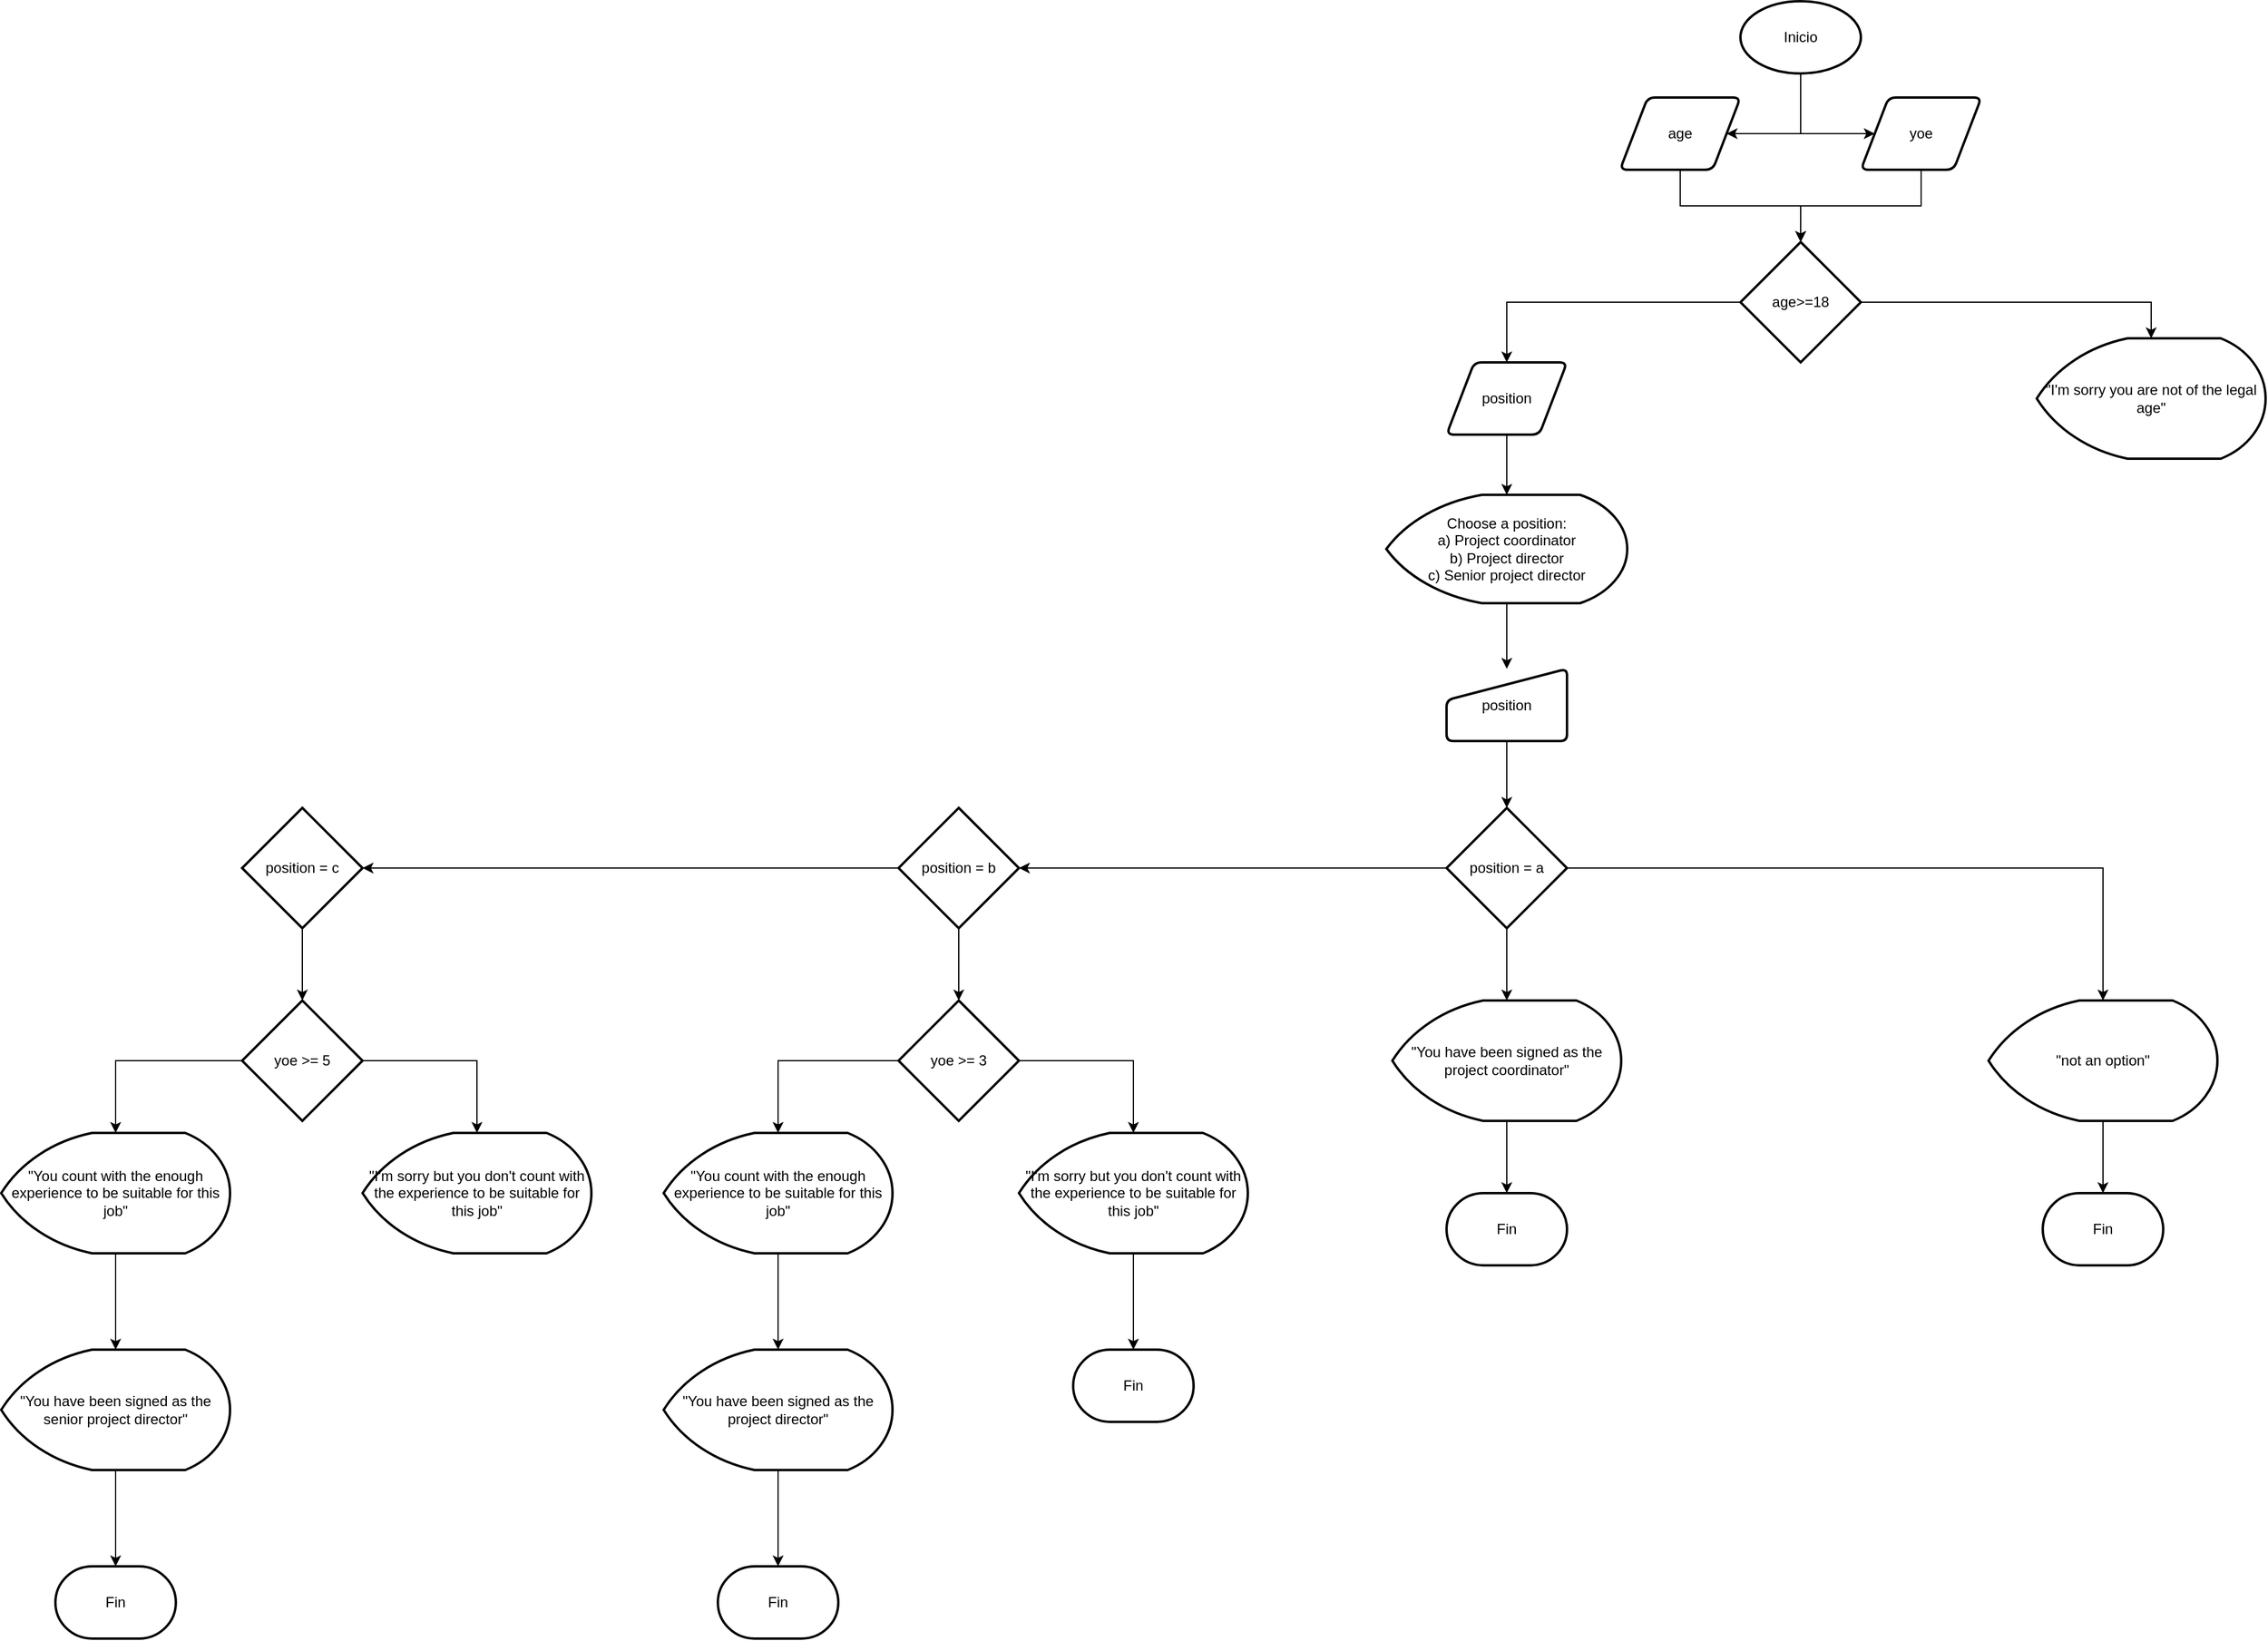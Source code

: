 <mxfile version="24.3.1" type="github">
  <diagram name="Página-1" id="qHByCI_oOd1BM1nPVXAe">
    <mxGraphModel dx="6054" dy="3369" grid="1" gridSize="10" guides="1" tooltips="1" connect="1" arrows="1" fold="1" page="1" pageScale="1" pageWidth="827" pageHeight="1169" math="0" shadow="0">
      <root>
        <mxCell id="0" />
        <mxCell id="1" parent="0" />
        <mxCell id="8nQwxZtRw9ShtPLcvWPL-18" style="edgeStyle=orthogonalEdgeStyle;rounded=0;orthogonalLoop=1;jettySize=auto;html=1;entryX=1;entryY=0.5;entryDx=0;entryDy=0;" edge="1" parent="1" source="8nQwxZtRw9ShtPLcvWPL-5" target="8nQwxZtRw9ShtPLcvWPL-16">
          <mxGeometry relative="1" as="geometry">
            <Array as="points">
              <mxPoint x="414" y="110" />
            </Array>
          </mxGeometry>
        </mxCell>
        <mxCell id="8nQwxZtRw9ShtPLcvWPL-19" style="edgeStyle=orthogonalEdgeStyle;rounded=0;orthogonalLoop=1;jettySize=auto;html=1;entryX=0;entryY=0.5;entryDx=0;entryDy=0;" edge="1" parent="1" source="8nQwxZtRw9ShtPLcvWPL-5" target="8nQwxZtRw9ShtPLcvWPL-17">
          <mxGeometry relative="1" as="geometry">
            <Array as="points">
              <mxPoint x="414" y="110" />
            </Array>
          </mxGeometry>
        </mxCell>
        <mxCell id="8nQwxZtRw9ShtPLcvWPL-5" value="Inicio" style="strokeWidth=2;html=1;shape=mxgraph.flowchart.start_1;whiteSpace=wrap;" vertex="1" parent="1">
          <mxGeometry x="364" width="100" height="60" as="geometry" />
        </mxCell>
        <mxCell id="8nQwxZtRw9ShtPLcvWPL-16" value="age" style="shape=parallelogram;html=1;strokeWidth=2;perimeter=parallelogramPerimeter;whiteSpace=wrap;rounded=1;arcSize=12;size=0.23;" vertex="1" parent="1">
          <mxGeometry x="264" y="80" width="100" height="60" as="geometry" />
        </mxCell>
        <mxCell id="8nQwxZtRw9ShtPLcvWPL-17" value="yoe" style="shape=parallelogram;html=1;strokeWidth=2;perimeter=parallelogramPerimeter;whiteSpace=wrap;rounded=1;arcSize=12;size=0.23;" vertex="1" parent="1">
          <mxGeometry x="464" y="80" width="100" height="60" as="geometry" />
        </mxCell>
        <mxCell id="8nQwxZtRw9ShtPLcvWPL-26" style="edgeStyle=orthogonalEdgeStyle;rounded=0;orthogonalLoop=1;jettySize=auto;html=1;entryX=0.5;entryY=0;entryDx=0;entryDy=0;" edge="1" parent="1" source="8nQwxZtRw9ShtPLcvWPL-20" target="8nQwxZtRw9ShtPLcvWPL-25">
          <mxGeometry relative="1" as="geometry" />
        </mxCell>
        <mxCell id="8nQwxZtRw9ShtPLcvWPL-20" value="age&amp;gt;=18" style="strokeWidth=2;html=1;shape=mxgraph.flowchart.decision;whiteSpace=wrap;" vertex="1" parent="1">
          <mxGeometry x="364" y="200" width="100" height="100" as="geometry" />
        </mxCell>
        <mxCell id="8nQwxZtRw9ShtPLcvWPL-21" style="edgeStyle=orthogonalEdgeStyle;rounded=0;orthogonalLoop=1;jettySize=auto;html=1;entryX=0.5;entryY=0;entryDx=0;entryDy=0;entryPerimeter=0;" edge="1" parent="1" source="8nQwxZtRw9ShtPLcvWPL-16" target="8nQwxZtRw9ShtPLcvWPL-20">
          <mxGeometry relative="1" as="geometry" />
        </mxCell>
        <mxCell id="8nQwxZtRw9ShtPLcvWPL-23" style="edgeStyle=orthogonalEdgeStyle;rounded=0;orthogonalLoop=1;jettySize=auto;html=1;entryX=0.5;entryY=0;entryDx=0;entryDy=0;entryPerimeter=0;" edge="1" parent="1" source="8nQwxZtRw9ShtPLcvWPL-17" target="8nQwxZtRw9ShtPLcvWPL-20">
          <mxGeometry relative="1" as="geometry" />
        </mxCell>
        <mxCell id="8nQwxZtRw9ShtPLcvWPL-25" value="position" style="shape=parallelogram;html=1;strokeWidth=2;perimeter=parallelogramPerimeter;whiteSpace=wrap;rounded=1;arcSize=12;size=0.23;" vertex="1" parent="1">
          <mxGeometry x="120" y="300" width="100" height="60" as="geometry" />
        </mxCell>
        <mxCell id="8nQwxZtRw9ShtPLcvWPL-30" value="" style="edgeStyle=orthogonalEdgeStyle;rounded=0;orthogonalLoop=1;jettySize=auto;html=1;" edge="1" parent="1" source="8nQwxZtRw9ShtPLcvWPL-27" target="8nQwxZtRw9ShtPLcvWPL-29">
          <mxGeometry relative="1" as="geometry" />
        </mxCell>
        <mxCell id="8nQwxZtRw9ShtPLcvWPL-27" value="&lt;div&gt;Choose a position:&lt;/div&gt;&lt;div&gt;a) Project coordinator&lt;/div&gt;&lt;div&gt;b) Project director&lt;/div&gt;&lt;div&gt;c) Senior project director&lt;br&gt;&lt;/div&gt;" style="strokeWidth=2;html=1;shape=mxgraph.flowchart.display;whiteSpace=wrap;" vertex="1" parent="1">
          <mxGeometry x="70" y="410" width="200" height="90" as="geometry" />
        </mxCell>
        <mxCell id="8nQwxZtRw9ShtPLcvWPL-28" style="edgeStyle=orthogonalEdgeStyle;rounded=0;orthogonalLoop=1;jettySize=auto;html=1;entryX=0.5;entryY=0;entryDx=0;entryDy=0;entryPerimeter=0;" edge="1" parent="1" source="8nQwxZtRw9ShtPLcvWPL-25" target="8nQwxZtRw9ShtPLcvWPL-27">
          <mxGeometry relative="1" as="geometry" />
        </mxCell>
        <mxCell id="8nQwxZtRw9ShtPLcvWPL-32" value="" style="edgeStyle=orthogonalEdgeStyle;rounded=0;orthogonalLoop=1;jettySize=auto;html=1;" edge="1" parent="1" source="8nQwxZtRw9ShtPLcvWPL-29" target="8nQwxZtRw9ShtPLcvWPL-31">
          <mxGeometry relative="1" as="geometry" />
        </mxCell>
        <mxCell id="8nQwxZtRw9ShtPLcvWPL-29" value="position" style="html=1;strokeWidth=2;shape=manualInput;whiteSpace=wrap;rounded=1;size=26;arcSize=11;" vertex="1" parent="1">
          <mxGeometry x="120" y="554.5" width="100" height="60" as="geometry" />
        </mxCell>
        <mxCell id="8nQwxZtRw9ShtPLcvWPL-34" value="" style="edgeStyle=orthogonalEdgeStyle;rounded=0;orthogonalLoop=1;jettySize=auto;html=1;" edge="1" parent="1" source="8nQwxZtRw9ShtPLcvWPL-31" target="8nQwxZtRw9ShtPLcvWPL-33">
          <mxGeometry relative="1" as="geometry" />
        </mxCell>
        <mxCell id="8nQwxZtRw9ShtPLcvWPL-54" value="" style="edgeStyle=orthogonalEdgeStyle;rounded=0;orthogonalLoop=1;jettySize=auto;html=1;" edge="1" parent="1" source="8nQwxZtRw9ShtPLcvWPL-31" target="8nQwxZtRw9ShtPLcvWPL-53">
          <mxGeometry relative="1" as="geometry" />
        </mxCell>
        <mxCell id="8nQwxZtRw9ShtPLcvWPL-31" value="position = a" style="strokeWidth=2;html=1;shape=mxgraph.flowchart.decision;whiteSpace=wrap;" vertex="1" parent="1">
          <mxGeometry x="120" y="670" width="100" height="100" as="geometry" />
        </mxCell>
        <mxCell id="8nQwxZtRw9ShtPLcvWPL-36" value="" style="edgeStyle=orthogonalEdgeStyle;rounded=0;orthogonalLoop=1;jettySize=auto;html=1;" edge="1" parent="1" source="8nQwxZtRw9ShtPLcvWPL-33" target="8nQwxZtRw9ShtPLcvWPL-35">
          <mxGeometry relative="1" as="geometry" />
        </mxCell>
        <mxCell id="8nQwxZtRw9ShtPLcvWPL-44" value="" style="edgeStyle=orthogonalEdgeStyle;rounded=0;orthogonalLoop=1;jettySize=auto;html=1;" edge="1" parent="1" source="8nQwxZtRw9ShtPLcvWPL-33" target="8nQwxZtRw9ShtPLcvWPL-43">
          <mxGeometry relative="1" as="geometry" />
        </mxCell>
        <mxCell id="8nQwxZtRw9ShtPLcvWPL-33" value="position = b" style="strokeWidth=2;html=1;shape=mxgraph.flowchart.decision;whiteSpace=wrap;" vertex="1" parent="1">
          <mxGeometry x="-335" y="670" width="100" height="100" as="geometry" />
        </mxCell>
        <mxCell id="8nQwxZtRw9ShtPLcvWPL-35" value="position = c" style="strokeWidth=2;html=1;shape=mxgraph.flowchart.decision;whiteSpace=wrap;" vertex="1" parent="1">
          <mxGeometry x="-880" y="670" width="100" height="100" as="geometry" />
        </mxCell>
        <mxCell id="8nQwxZtRw9ShtPLcvWPL-40" value="" style="edgeStyle=orthogonalEdgeStyle;rounded=0;orthogonalLoop=1;jettySize=auto;html=1;" edge="1" parent="1" source="8nQwxZtRw9ShtPLcvWPL-37" target="8nQwxZtRw9ShtPLcvWPL-39">
          <mxGeometry relative="1" as="geometry" />
        </mxCell>
        <mxCell id="8nQwxZtRw9ShtPLcvWPL-37" value="yoe &amp;gt;= 5" style="strokeWidth=2;html=1;shape=mxgraph.flowchart.decision;whiteSpace=wrap;" vertex="1" parent="1">
          <mxGeometry x="-880" y="830" width="100" height="100" as="geometry" />
        </mxCell>
        <mxCell id="8nQwxZtRw9ShtPLcvWPL-38" style="edgeStyle=orthogonalEdgeStyle;rounded=0;orthogonalLoop=1;jettySize=auto;html=1;entryX=0.5;entryY=0;entryDx=0;entryDy=0;entryPerimeter=0;" edge="1" parent="1" source="8nQwxZtRw9ShtPLcvWPL-35" target="8nQwxZtRw9ShtPLcvWPL-37">
          <mxGeometry relative="1" as="geometry" />
        </mxCell>
        <mxCell id="8nQwxZtRw9ShtPLcvWPL-42" value="" style="edgeStyle=orthogonalEdgeStyle;rounded=0;orthogonalLoop=1;jettySize=auto;html=1;" edge="1" parent="1" source="8nQwxZtRw9ShtPLcvWPL-39" target="8nQwxZtRw9ShtPLcvWPL-41">
          <mxGeometry relative="1" as="geometry" />
        </mxCell>
        <mxCell id="8nQwxZtRw9ShtPLcvWPL-39" value="&quot;You count with the enough experience to be suitable for this job&quot;" style="strokeWidth=2;html=1;shape=mxgraph.flowchart.display;whiteSpace=wrap;" vertex="1" parent="1">
          <mxGeometry x="-1080" y="940" width="190" height="100" as="geometry" />
        </mxCell>
        <mxCell id="8nQwxZtRw9ShtPLcvWPL-60" value="" style="edgeStyle=orthogonalEdgeStyle;rounded=0;orthogonalLoop=1;jettySize=auto;html=1;" edge="1" parent="1" source="8nQwxZtRw9ShtPLcvWPL-41" target="8nQwxZtRw9ShtPLcvWPL-59">
          <mxGeometry relative="1" as="geometry" />
        </mxCell>
        <mxCell id="8nQwxZtRw9ShtPLcvWPL-41" value="&quot;You have been signed as the senior project director&quot;" style="strokeWidth=2;html=1;shape=mxgraph.flowchart.display;whiteSpace=wrap;" vertex="1" parent="1">
          <mxGeometry x="-1080" y="1120" width="190" height="100" as="geometry" />
        </mxCell>
        <mxCell id="8nQwxZtRw9ShtPLcvWPL-46" value="" style="edgeStyle=orthogonalEdgeStyle;rounded=0;orthogonalLoop=1;jettySize=auto;html=1;" edge="1" parent="1" source="8nQwxZtRw9ShtPLcvWPL-43" target="8nQwxZtRw9ShtPLcvWPL-45">
          <mxGeometry relative="1" as="geometry" />
        </mxCell>
        <mxCell id="8nQwxZtRw9ShtPLcvWPL-43" value="yoe &amp;gt;= 3" style="strokeWidth=2;html=1;shape=mxgraph.flowchart.decision;whiteSpace=wrap;" vertex="1" parent="1">
          <mxGeometry x="-335" y="830" width="100" height="100" as="geometry" />
        </mxCell>
        <mxCell id="8nQwxZtRw9ShtPLcvWPL-50" value="" style="edgeStyle=orthogonalEdgeStyle;rounded=0;orthogonalLoop=1;jettySize=auto;html=1;" edge="1" parent="1" source="8nQwxZtRw9ShtPLcvWPL-45" target="8nQwxZtRw9ShtPLcvWPL-49">
          <mxGeometry relative="1" as="geometry" />
        </mxCell>
        <mxCell id="8nQwxZtRw9ShtPLcvWPL-45" value="&quot;You count with the enough experience to be suitable for this job&quot;" style="strokeWidth=2;html=1;shape=mxgraph.flowchart.display;whiteSpace=wrap;" vertex="1" parent="1">
          <mxGeometry x="-530" y="940" width="190" height="100" as="geometry" />
        </mxCell>
        <mxCell id="8nQwxZtRw9ShtPLcvWPL-47" value="&quot;I&#39;m sorry but you don&#39;t count with the experience to be suitable for this job&quot;" style="strokeWidth=2;html=1;shape=mxgraph.flowchart.display;whiteSpace=wrap;" vertex="1" parent="1">
          <mxGeometry x="-780" y="940" width="190" height="100" as="geometry" />
        </mxCell>
        <mxCell id="8nQwxZtRw9ShtPLcvWPL-48" style="edgeStyle=orthogonalEdgeStyle;rounded=0;orthogonalLoop=1;jettySize=auto;html=1;entryX=0.5;entryY=0;entryDx=0;entryDy=0;entryPerimeter=0;" edge="1" parent="1" source="8nQwxZtRw9ShtPLcvWPL-37" target="8nQwxZtRw9ShtPLcvWPL-47">
          <mxGeometry relative="1" as="geometry">
            <Array as="points">
              <mxPoint x="-685" y="880" />
            </Array>
          </mxGeometry>
        </mxCell>
        <mxCell id="8nQwxZtRw9ShtPLcvWPL-63" value="" style="edgeStyle=orthogonalEdgeStyle;rounded=0;orthogonalLoop=1;jettySize=auto;html=1;" edge="1" parent="1" source="8nQwxZtRw9ShtPLcvWPL-49" target="8nQwxZtRw9ShtPLcvWPL-61">
          <mxGeometry relative="1" as="geometry" />
        </mxCell>
        <mxCell id="8nQwxZtRw9ShtPLcvWPL-49" value="&quot;You have been signed as the project director&quot;" style="strokeWidth=2;html=1;shape=mxgraph.flowchart.display;whiteSpace=wrap;" vertex="1" parent="1">
          <mxGeometry x="-530" y="1120" width="190" height="100" as="geometry" />
        </mxCell>
        <mxCell id="8nQwxZtRw9ShtPLcvWPL-65" value="" style="edgeStyle=orthogonalEdgeStyle;rounded=0;orthogonalLoop=1;jettySize=auto;html=1;" edge="1" parent="1" source="8nQwxZtRw9ShtPLcvWPL-51" target="8nQwxZtRw9ShtPLcvWPL-64">
          <mxGeometry relative="1" as="geometry" />
        </mxCell>
        <mxCell id="8nQwxZtRw9ShtPLcvWPL-51" value="&quot;I&#39;m sorry but you don&#39;t count with the experience to be suitable for this job&quot;" style="strokeWidth=2;html=1;shape=mxgraph.flowchart.display;whiteSpace=wrap;" vertex="1" parent="1">
          <mxGeometry x="-235" y="940" width="190" height="100" as="geometry" />
        </mxCell>
        <mxCell id="8nQwxZtRw9ShtPLcvWPL-52" style="edgeStyle=orthogonalEdgeStyle;rounded=0;orthogonalLoop=1;jettySize=auto;html=1;entryX=0.5;entryY=0;entryDx=0;entryDy=0;entryPerimeter=0;" edge="1" parent="1" source="8nQwxZtRw9ShtPLcvWPL-43" target="8nQwxZtRw9ShtPLcvWPL-51">
          <mxGeometry relative="1" as="geometry">
            <Array as="points">
              <mxPoint x="-140" y="880" />
            </Array>
          </mxGeometry>
        </mxCell>
        <mxCell id="8nQwxZtRw9ShtPLcvWPL-67" value="" style="edgeStyle=orthogonalEdgeStyle;rounded=0;orthogonalLoop=1;jettySize=auto;html=1;" edge="1" parent="1" source="8nQwxZtRw9ShtPLcvWPL-53" target="8nQwxZtRw9ShtPLcvWPL-66">
          <mxGeometry relative="1" as="geometry" />
        </mxCell>
        <mxCell id="8nQwxZtRw9ShtPLcvWPL-53" value="&quot;You have been signed as the project coordinator&quot;" style="strokeWidth=2;html=1;shape=mxgraph.flowchart.display;whiteSpace=wrap;" vertex="1" parent="1">
          <mxGeometry x="75" y="830" width="190" height="100" as="geometry" />
        </mxCell>
        <mxCell id="8nQwxZtRw9ShtPLcvWPL-69" value="" style="edgeStyle=orthogonalEdgeStyle;rounded=0;orthogonalLoop=1;jettySize=auto;html=1;" edge="1" parent="1" source="8nQwxZtRw9ShtPLcvWPL-55" target="8nQwxZtRw9ShtPLcvWPL-68">
          <mxGeometry relative="1" as="geometry" />
        </mxCell>
        <mxCell id="8nQwxZtRw9ShtPLcvWPL-55" value="&quot;not an option&quot;" style="strokeWidth=2;html=1;shape=mxgraph.flowchart.display;whiteSpace=wrap;" vertex="1" parent="1">
          <mxGeometry x="570" y="830" width="190" height="100" as="geometry" />
        </mxCell>
        <mxCell id="8nQwxZtRw9ShtPLcvWPL-56" style="edgeStyle=orthogonalEdgeStyle;rounded=0;orthogonalLoop=1;jettySize=auto;html=1;entryX=0.5;entryY=0;entryDx=0;entryDy=0;entryPerimeter=0;" edge="1" parent="1" source="8nQwxZtRw9ShtPLcvWPL-31" target="8nQwxZtRw9ShtPLcvWPL-55">
          <mxGeometry relative="1" as="geometry" />
        </mxCell>
        <mxCell id="8nQwxZtRw9ShtPLcvWPL-57" value="&quot;I&#39;m sorry you are not of the legal age&quot;" style="strokeWidth=2;html=1;shape=mxgraph.flowchart.display;whiteSpace=wrap;" vertex="1" parent="1">
          <mxGeometry x="610" y="280" width="190" height="100" as="geometry" />
        </mxCell>
        <mxCell id="8nQwxZtRw9ShtPLcvWPL-58" style="edgeStyle=orthogonalEdgeStyle;rounded=0;orthogonalLoop=1;jettySize=auto;html=1;entryX=0.5;entryY=0;entryDx=0;entryDy=0;entryPerimeter=0;" edge="1" parent="1" source="8nQwxZtRw9ShtPLcvWPL-20" target="8nQwxZtRw9ShtPLcvWPL-57">
          <mxGeometry relative="1" as="geometry" />
        </mxCell>
        <mxCell id="8nQwxZtRw9ShtPLcvWPL-59" value="Fin" style="strokeWidth=2;html=1;shape=mxgraph.flowchart.terminator;whiteSpace=wrap;" vertex="1" parent="1">
          <mxGeometry x="-1035" y="1300" width="100" height="60" as="geometry" />
        </mxCell>
        <mxCell id="8nQwxZtRw9ShtPLcvWPL-61" value="Fin" style="strokeWidth=2;html=1;shape=mxgraph.flowchart.terminator;whiteSpace=wrap;" vertex="1" parent="1">
          <mxGeometry x="-485" y="1300" width="100" height="60" as="geometry" />
        </mxCell>
        <mxCell id="8nQwxZtRw9ShtPLcvWPL-64" value="Fin" style="strokeWidth=2;html=1;shape=mxgraph.flowchart.terminator;whiteSpace=wrap;" vertex="1" parent="1">
          <mxGeometry x="-190" y="1120" width="100" height="60" as="geometry" />
        </mxCell>
        <mxCell id="8nQwxZtRw9ShtPLcvWPL-66" value="Fin" style="strokeWidth=2;html=1;shape=mxgraph.flowchart.terminator;whiteSpace=wrap;" vertex="1" parent="1">
          <mxGeometry x="120" y="990" width="100" height="60" as="geometry" />
        </mxCell>
        <mxCell id="8nQwxZtRw9ShtPLcvWPL-68" value="Fin" style="strokeWidth=2;html=1;shape=mxgraph.flowchart.terminator;whiteSpace=wrap;" vertex="1" parent="1">
          <mxGeometry x="615" y="990" width="100" height="60" as="geometry" />
        </mxCell>
      </root>
    </mxGraphModel>
  </diagram>
</mxfile>

